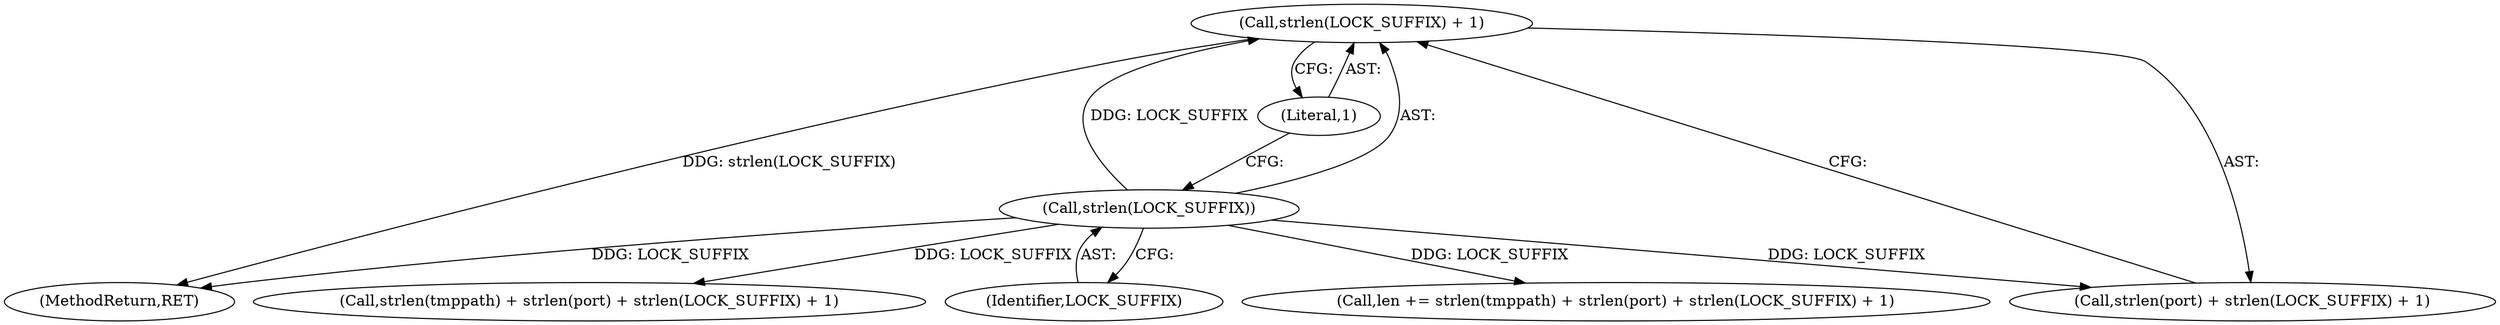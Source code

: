 digraph "0_xserver_6ba44b91e37622ef8c146d8f2ac92d708a18ed34@API" {
"1000156" [label="(Call,strlen(LOCK_SUFFIX) + 1)"];
"1000157" [label="(Call,strlen(LOCK_SUFFIX))"];
"1000156" [label="(Call,strlen(LOCK_SUFFIX) + 1)"];
"1000148" [label="(Call,len += strlen(tmppath) + strlen(port) + strlen(LOCK_SUFFIX) + 1)"];
"1000153" [label="(Call,strlen(port) + strlen(LOCK_SUFFIX) + 1)"];
"1000158" [label="(Identifier,LOCK_SUFFIX)"];
"1000150" [label="(Call,strlen(tmppath) + strlen(port) + strlen(LOCK_SUFFIX) + 1)"];
"1000159" [label="(Literal,1)"];
"1000157" [label="(Call,strlen(LOCK_SUFFIX))"];
"1000392" [label="(MethodReturn,RET)"];
"1000156" -> "1000153"  [label="AST: "];
"1000156" -> "1000159"  [label="CFG: "];
"1000157" -> "1000156"  [label="AST: "];
"1000159" -> "1000156"  [label="AST: "];
"1000153" -> "1000156"  [label="CFG: "];
"1000156" -> "1000392"  [label="DDG: strlen(LOCK_SUFFIX)"];
"1000157" -> "1000156"  [label="DDG: LOCK_SUFFIX"];
"1000157" -> "1000158"  [label="CFG: "];
"1000158" -> "1000157"  [label="AST: "];
"1000159" -> "1000157"  [label="CFG: "];
"1000157" -> "1000392"  [label="DDG: LOCK_SUFFIX"];
"1000157" -> "1000148"  [label="DDG: LOCK_SUFFIX"];
"1000157" -> "1000150"  [label="DDG: LOCK_SUFFIX"];
"1000157" -> "1000153"  [label="DDG: LOCK_SUFFIX"];
}
